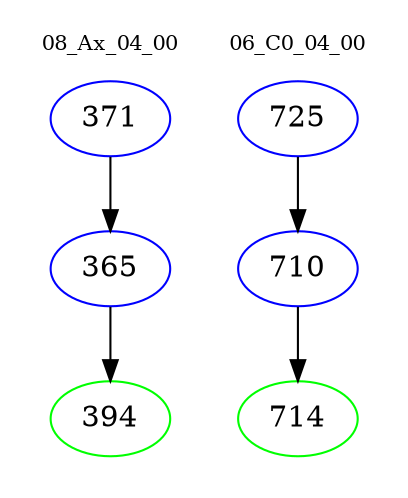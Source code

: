 digraph{
subgraph cluster_0 {
color = white
label = "08_Ax_04_00";
fontsize=10;
T0_371 [label="371", color="blue"]
T0_371 -> T0_365 [color="black"]
T0_365 [label="365", color="blue"]
T0_365 -> T0_394 [color="black"]
T0_394 [label="394", color="green"]
}
subgraph cluster_1 {
color = white
label = "06_C0_04_00";
fontsize=10;
T1_725 [label="725", color="blue"]
T1_725 -> T1_710 [color="black"]
T1_710 [label="710", color="blue"]
T1_710 -> T1_714 [color="black"]
T1_714 [label="714", color="green"]
}
}
